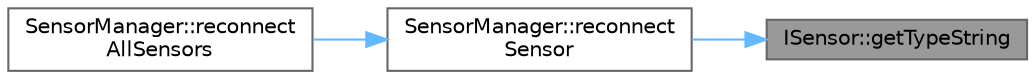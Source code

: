 digraph "ISensor::getTypeString"
{
 // LATEX_PDF_SIZE
  bgcolor="transparent";
  edge [fontname=Helvetica,fontsize=10,labelfontname=Helvetica,labelfontsize=10];
  node [fontname=Helvetica,fontsize=10,shape=box,height=0.2,width=0.4];
  rankdir="RL";
  Node1 [id="Node000001",label="ISensor::getTypeString",height=0.2,width=0.4,color="gray40", fillcolor="grey60", style="filled", fontcolor="black",tooltip="Get sensor type as string."];
  Node1 -> Node2 [id="edge1_Node000001_Node000002",dir="back",color="steelblue1",style="solid",tooltip=" "];
  Node2 [id="Node000002",label="SensorManager::reconnect\lSensor",height=0.2,width=0.4,color="grey40", fillcolor="white", style="filled",URL="$class_sensor_manager.html#af4f3a4f5c5145e75e1c5be0c6dbe6a93",tooltip="Attempt to reconnect a disconnected sensor."];
  Node2 -> Node3 [id="edge2_Node000002_Node000003",dir="back",color="steelblue1",style="solid",tooltip=" "];
  Node3 [id="Node000003",label="SensorManager::reconnect\lAllSensors",height=0.2,width=0.4,color="grey40", fillcolor="white", style="filled",URL="$class_sensor_manager.html#a9eb9913b14ec7baa050e39dffadc16ca",tooltip="Attempt to reconnect all disconnected sensors."];
}
